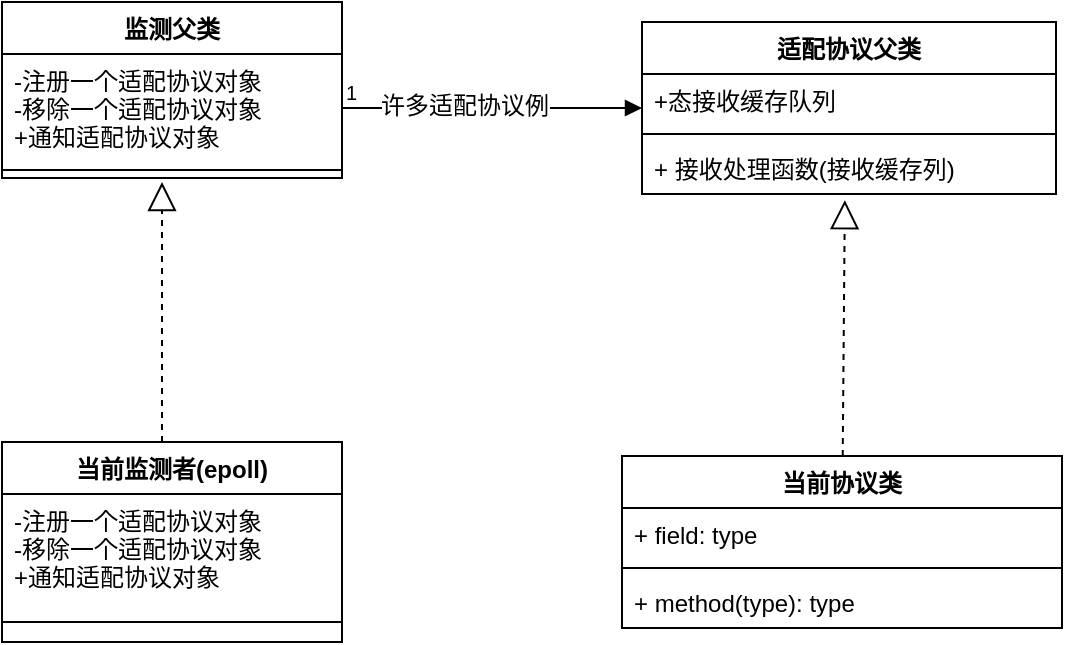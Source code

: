 <mxfile type="github" version="10.6.3"><diagram id="z9mPAAteEUhThnTqNwNB" name="第 1 页"><mxGraphModel grid="1" dx="1162" dy="621" gridSize="10" guides="1" tooltips="1" connect="1" arrows="1" fold="1" page="1" pageScale="1" pageWidth="827" pageHeight="1169" math="0" shadow="0"><root><mxCell id="0" /><mxCell id="1" parent="0" /><mxCell id="UEfZ8wBBxdb6GRik4k6D-1" value="监测父类&#10;" parent="1" vertex="1" style="swimlane;fontStyle=1;align=center;verticalAlign=top;childLayout=stackLayout;horizontal=1;startSize=26;horizontalStack=0;resizeParent=1;resizeParentMax=0;resizeLast=0;collapsible=1;marginBottom=0;"><mxGeometry as="geometry" height="88" width="170" x="110" y="160"><mxRectangle as="alternateBounds" height="26" width="70" x="160" y="230" /></mxGeometry></mxCell><mxCell id="UEfZ8wBBxdb6GRik4k6D-2" value="-注册一个适配协议对象&#10;-移除一个适配协议对象&#10;+通知适配协议对象" parent="UEfZ8wBBxdb6GRik4k6D-1" vertex="1" style="text;strokeColor=none;fillColor=none;align=left;verticalAlign=top;spacingLeft=4;spacingRight=4;overflow=hidden;rotatable=0;points=[[0,0.5],[1,0.5]];portConstraint=eastwest;"><mxGeometry as="geometry" height="54" width="170" y="26" /></mxCell><mxCell id="UEfZ8wBBxdb6GRik4k6D-3" value="" parent="UEfZ8wBBxdb6GRik4k6D-1" vertex="1" style="line;strokeWidth=1;fillColor=none;align=left;verticalAlign=middle;spacingTop=-1;spacingLeft=3;spacingRight=3;rotatable=0;labelPosition=right;points=[];portConstraint=eastwest;"><mxGeometry as="geometry" height="8" width="170" y="80" /></mxCell><mxCell id="UEfZ8wBBxdb6GRik4k6D-19" value="当前监测者(epoll)&#10;" parent="1" vertex="1" style="swimlane;fontStyle=1;align=center;verticalAlign=top;childLayout=stackLayout;horizontal=1;startSize=26;horizontalStack=0;resizeParent=1;resizeParentMax=0;resizeLast=0;collapsible=1;marginBottom=0;"><mxGeometry as="geometry" height="100" width="170" x="110" y="380" /></mxCell><mxCell id="UEfZ8wBBxdb6GRik4k6D-20" value="-注册一个适配协议对象&#10;-移除一个适配协议对象&#10;+通知适配协议对象" parent="UEfZ8wBBxdb6GRik4k6D-19" vertex="1" style="text;strokeColor=none;fillColor=none;align=left;verticalAlign=top;spacingLeft=4;spacingRight=4;overflow=hidden;rotatable=0;points=[[0,0.5],[1,0.5]];portConstraint=eastwest;"><mxGeometry as="geometry" height="54" width="170" y="26" /></mxCell><mxCell id="UEfZ8wBBxdb6GRik4k6D-21" value="" parent="UEfZ8wBBxdb6GRik4k6D-19" vertex="1" style="line;strokeWidth=1;fillColor=none;align=left;verticalAlign=middle;spacingTop=-1;spacingLeft=3;spacingRight=3;rotatable=0;labelPosition=right;points=[];portConstraint=eastwest;"><mxGeometry as="geometry" height="20" width="170" y="80" /></mxCell><mxCell id="UEfZ8wBBxdb6GRik4k6D-31" value="" parent="1" style="endArrow=block;endFill=1;html=1;edgeStyle=orthogonalEdgeStyle;align=left;verticalAlign=top;exitX=1;exitY=0.5;exitDx=0;exitDy=0;entryX=0;entryY=0.5;entryDx=0;entryDy=0;" target="UEfZ8wBBxdb6GRik4k6D-34" edge="1" source="UEfZ8wBBxdb6GRik4k6D-2"><mxGeometry as="geometry" relative="1" x="-1"><mxPoint as="sourcePoint" x="340" y="330" /><mxPoint as="targetPoint" x="413" y="201.069" /></mxGeometry></mxCell><mxCell id="UEfZ8wBBxdb6GRik4k6D-32" value="1" parent="UEfZ8wBBxdb6GRik4k6D-31" vertex="1" style="resizable=0;html=1;align=left;verticalAlign=bottom;labelBackgroundColor=#ffffff;fontSize=10;" connectable="0"><mxGeometry as="geometry" relative="1" x="-1" /></mxCell><mxCell id="UEfZ8wBBxdb6GRik4k6D-40" value="许多适配协议例&lt;br&gt;" parent="UEfZ8wBBxdb6GRik4k6D-31" vertex="1" style="text;html=1;resizable=0;points=[];align=center;verticalAlign=middle;labelBackgroundColor=#ffffff;" connectable="0"><mxGeometry as="geometry" relative="1" x="-0.191" y="1"><mxPoint as="offset" /></mxGeometry></mxCell><mxCell id="UEfZ8wBBxdb6GRik4k6D-34" value="适配协议父类&#10;" parent="1" vertex="1" style="swimlane;fontStyle=1;align=center;verticalAlign=top;childLayout=stackLayout;horizontal=1;startSize=26;horizontalStack=0;resizeParent=1;resizeParentMax=0;resizeLast=0;collapsible=1;marginBottom=0;"><mxGeometry as="geometry" height="86" width="207" x="430" y="170" /></mxCell><mxCell id="UEfZ8wBBxdb6GRik4k6D-35" value="+态接收缓存队列&#10;" parent="UEfZ8wBBxdb6GRik4k6D-34" vertex="1" style="text;strokeColor=none;fillColor=none;align=left;verticalAlign=top;spacingLeft=4;spacingRight=4;overflow=hidden;rotatable=0;points=[[0,0.5],[1,0.5]];portConstraint=eastwest;"><mxGeometry as="geometry" height="26" width="207" y="26" /></mxCell><mxCell id="UEfZ8wBBxdb6GRik4k6D-36" value="" parent="UEfZ8wBBxdb6GRik4k6D-34" vertex="1" style="line;strokeWidth=1;fillColor=none;align=left;verticalAlign=middle;spacingTop=-1;spacingLeft=3;spacingRight=3;rotatable=0;labelPosition=right;points=[];portConstraint=eastwest;"><mxGeometry as="geometry" height="8" width="207" y="52" /></mxCell><mxCell id="UEfZ8wBBxdb6GRik4k6D-37" value="+ 接收处理函数(接收缓存列)" parent="UEfZ8wBBxdb6GRik4k6D-34" vertex="1" style="text;strokeColor=none;fillColor=none;align=left;verticalAlign=top;spacingLeft=4;spacingRight=4;overflow=hidden;rotatable=0;points=[[0,0.5],[1,0.5]];portConstraint=eastwest;"><mxGeometry as="geometry" height="26" width="207" y="60" /></mxCell><mxCell id="UEfZ8wBBxdb6GRik4k6D-41" value="当前协议类&#10;" parent="1" vertex="1" style="swimlane;fontStyle=1;align=center;verticalAlign=top;childLayout=stackLayout;horizontal=1;startSize=26;horizontalStack=0;resizeParent=1;resizeParentMax=0;resizeLast=0;collapsible=1;marginBottom=0;"><mxGeometry as="geometry" height="86" width="220" x="420" y="387" /></mxCell><mxCell id="UEfZ8wBBxdb6GRik4k6D-42" value="+ field: type" parent="UEfZ8wBBxdb6GRik4k6D-41" vertex="1" style="text;strokeColor=none;fillColor=none;align=left;verticalAlign=top;spacingLeft=4;spacingRight=4;overflow=hidden;rotatable=0;points=[[0,0.5],[1,0.5]];portConstraint=eastwest;"><mxGeometry as="geometry" height="26" width="220" y="26" /></mxCell><mxCell id="UEfZ8wBBxdb6GRik4k6D-43" value="" parent="UEfZ8wBBxdb6GRik4k6D-41" vertex="1" style="line;strokeWidth=1;fillColor=none;align=left;verticalAlign=middle;spacingTop=-1;spacingLeft=3;spacingRight=3;rotatable=0;labelPosition=right;points=[];portConstraint=eastwest;"><mxGeometry as="geometry" height="8" width="220" y="52" /></mxCell><mxCell id="UEfZ8wBBxdb6GRik4k6D-44" value="+ method(type): type" parent="UEfZ8wBBxdb6GRik4k6D-41" vertex="1" style="text;strokeColor=none;fillColor=none;align=left;verticalAlign=top;spacingLeft=4;spacingRight=4;overflow=hidden;rotatable=0;points=[[0,0.5],[1,0.5]];portConstraint=eastwest;"><mxGeometry as="geometry" height="26" width="220" y="60" /></mxCell><mxCell id="UEfZ8wBBxdb6GRik4k6D-46" value="" parent="1" style="endArrow=block;dashed=1;endFill=0;endSize=12;html=1;" edge="1"><mxGeometry as="geometry" width="160" relative="1"><mxPoint as="sourcePoint" x="190" y="380" /><mxPoint as="targetPoint" x="190" y="250" /></mxGeometry></mxCell><mxCell id="UEfZ8wBBxdb6GRik4k6D-47" value="" parent="1" style="endArrow=block;dashed=1;endFill=0;endSize=12;html=1;entryX=0.49;entryY=1.119;entryDx=0;entryDy=0;entryPerimeter=0;" target="UEfZ8wBBxdb6GRik4k6D-37" edge="1" source="UEfZ8wBBxdb6GRik4k6D-41"><mxGeometry as="geometry" width="160" relative="1"><mxPoint as="sourcePoint" x="534" y="380" /><mxPoint as="targetPoint" x="340" y="256" /></mxGeometry></mxCell></root></mxGraphModel></diagram></mxfile>